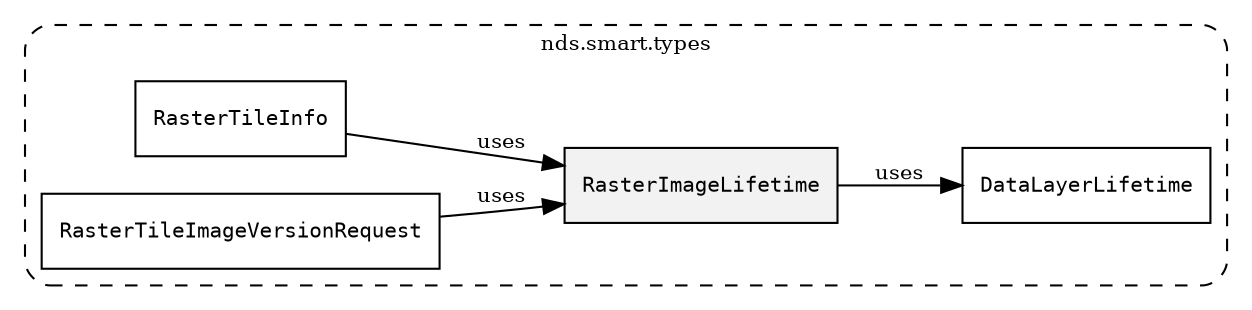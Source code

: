 /**
 * This dot file creates symbol collaboration diagram for RasterImageLifetime.
 */
digraph ZSERIO
{
    node [shape=box, fontsize=10];
    rankdir="LR";
    fontsize=10;
    tooltip="RasterImageLifetime collaboration diagram";

    subgraph "cluster_nds.smart.types"
    {
        style="dashed, rounded";
        label="nds.smart.types";
        tooltip="Package nds.smart.types";
        href="../../../content/packages/nds.smart.types.html#Package-nds-smart-types";
        target="_parent";

        "RasterImageLifetime" [style="filled", fillcolor="#0000000D", target="_parent", label=<<font face="monospace"><table align="center" border="0" cellspacing="0" cellpadding="0"><tr><td href="../../../content/packages/nds.smart.types.html#Subtype-RasterImageLifetime" title="Subtype defined in nds.smart.types">RasterImageLifetime</td></tr></table></font>>];
        "DataLayerLifetime" [target="_parent", label=<<font face="monospace"><table align="center" border="0" cellspacing="0" cellpadding="0"><tr><td href="../../../content/packages/nds.smart.types.html#Structure-DataLayerLifetime" title="Structure defined in nds.smart.types">DataLayerLifetime</td></tr></table></font>>];
        "RasterTileInfo" [target="_parent", label=<<font face="monospace"><table align="center" border="0" cellspacing="0" cellpadding="0"><tr><td href="../../../content/packages/nds.smart.types.html#Structure-RasterTileInfo" title="Structure defined in nds.smart.types">RasterTileInfo</td></tr></table></font>>];
        "RasterTileImageVersionRequest" [target="_parent", label=<<font face="monospace"><table align="center" border="0" cellspacing="0" cellpadding="0"><tr><td href="../../../content/packages/nds.smart.types.html#Structure-RasterTileImageVersionRequest" title="Structure defined in nds.smart.types">RasterTileImageVersionRequest</td></tr></table></font>>];
    }

    "RasterImageLifetime" -> "DataLayerLifetime" [label="uses", fontsize=10];
    "RasterTileInfo" -> "RasterImageLifetime" [label="uses", fontsize=10];
    "RasterTileImageVersionRequest" -> "RasterImageLifetime" [label="uses", fontsize=10];
}
